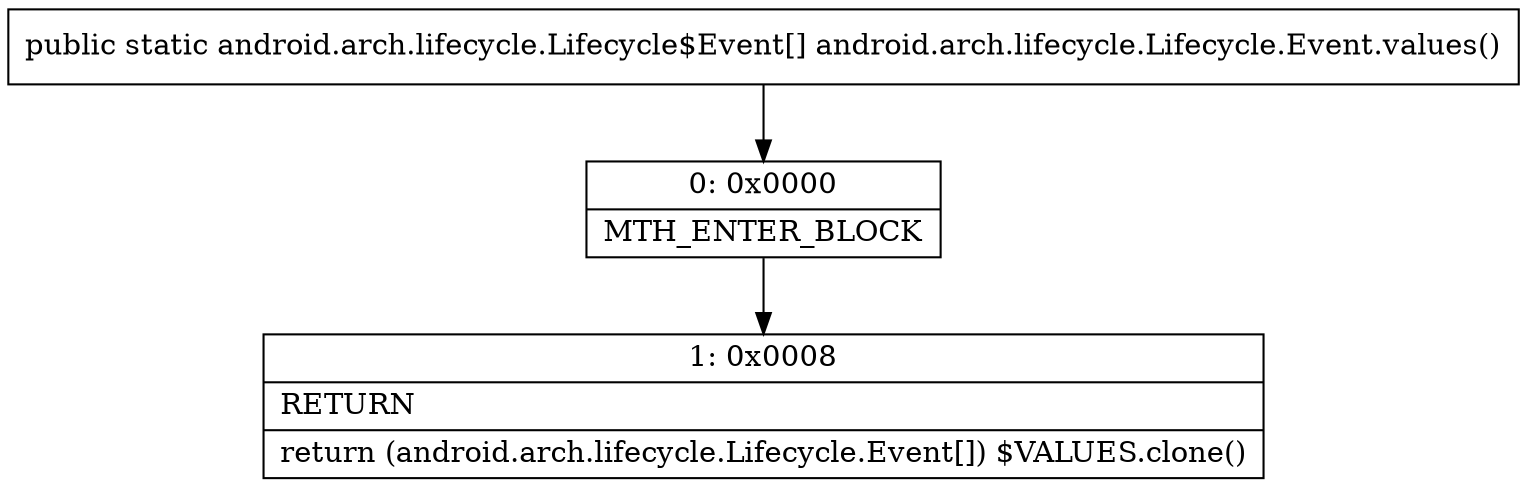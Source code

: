 digraph "CFG forandroid.arch.lifecycle.Lifecycle.Event.values()[Landroid\/arch\/lifecycle\/Lifecycle$Event;" {
Node_0 [shape=record,label="{0\:\ 0x0000|MTH_ENTER_BLOCK\l}"];
Node_1 [shape=record,label="{1\:\ 0x0008|RETURN\l|return (android.arch.lifecycle.Lifecycle.Event[]) $VALUES.clone()\l}"];
MethodNode[shape=record,label="{public static android.arch.lifecycle.Lifecycle$Event[] android.arch.lifecycle.Lifecycle.Event.values() }"];
MethodNode -> Node_0;
Node_0 -> Node_1;
}

